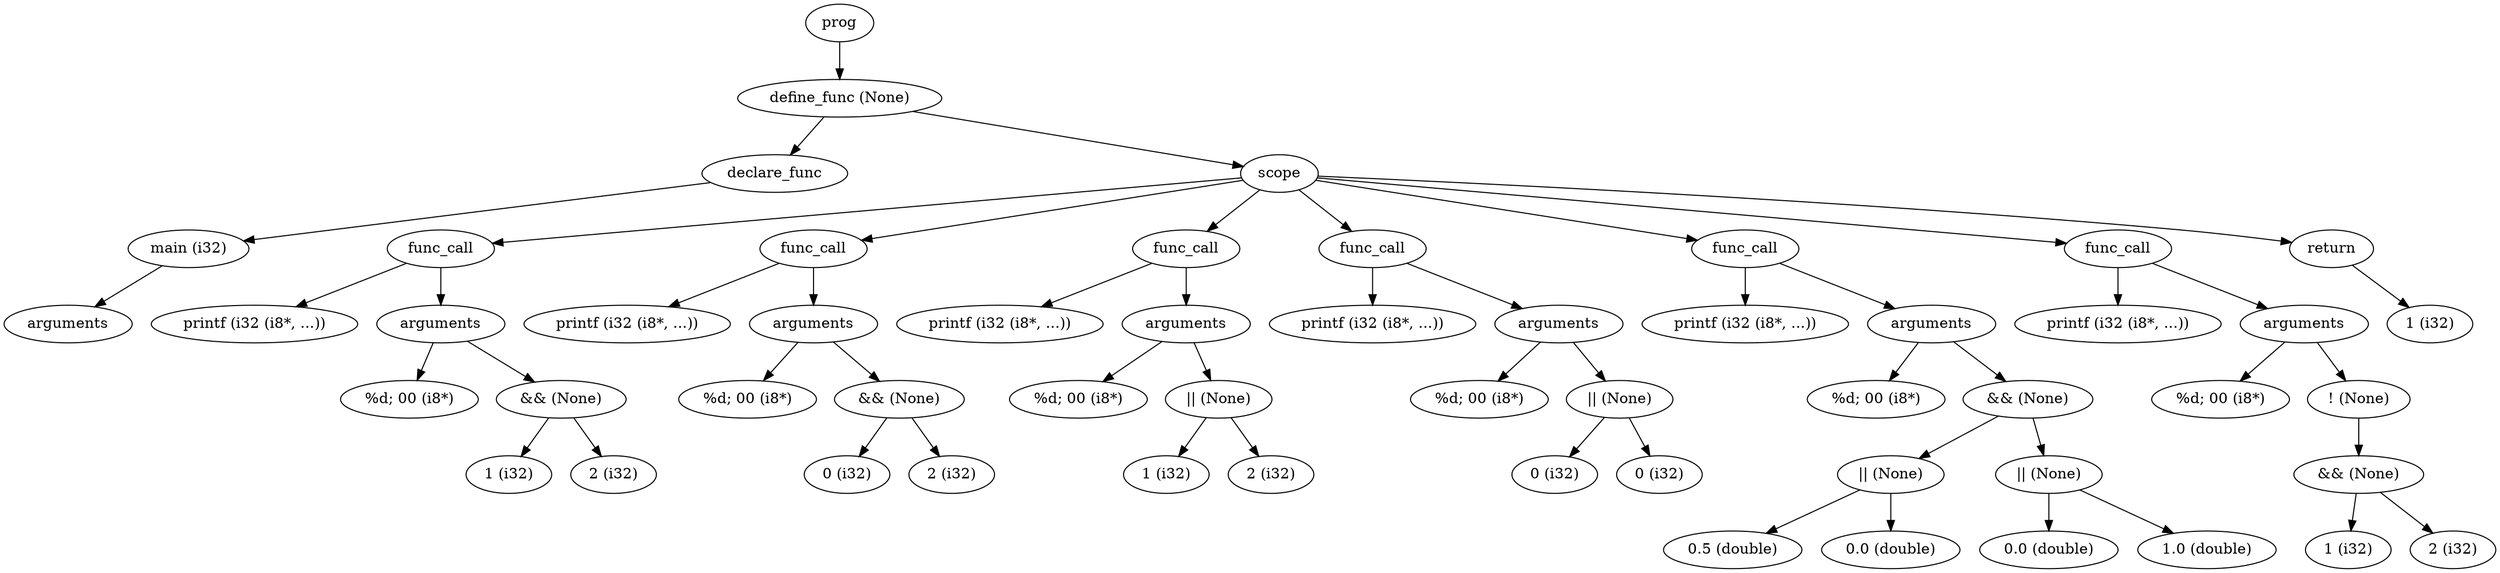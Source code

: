 digraph AST {
	node0[label="prog"]
	node1[label="define_func (None)"]
	node0->node1
	node2[label="declare_func"]
	node1->node2
	node3[label="main (i32)"]
	node2->node3
	node4[label="arguments"]
	node3->node4
	node5[label="scope"]
	node1->node5
	node6[label="func_call"]
	node5->node6
	node7[label="printf (i32 (i8*, ...))"]
	node6->node7
	node8[label="arguments"]
	node6->node8
	node9[label="%d; \00 (i8*)"]
	node8->node9
	node10[label="&& (None)"]
	node8->node10
	node11[label="1 (i32)"]
	node10->node11
	node12[label="2 (i32)"]
	node10->node12
	node13[label="func_call"]
	node5->node13
	node14[label="printf (i32 (i8*, ...))"]
	node13->node14
	node15[label="arguments"]
	node13->node15
	node16[label="%d; \00 (i8*)"]
	node15->node16
	node17[label="&& (None)"]
	node15->node17
	node18[label="0 (i32)"]
	node17->node18
	node19[label="2 (i32)"]
	node17->node19
	node20[label="func_call"]
	node5->node20
	node21[label="printf (i32 (i8*, ...))"]
	node20->node21
	node22[label="arguments"]
	node20->node22
	node23[label="%d; \00 (i8*)"]
	node22->node23
	node24[label="|| (None)"]
	node22->node24
	node25[label="1 (i32)"]
	node24->node25
	node26[label="2 (i32)"]
	node24->node26
	node27[label="func_call"]
	node5->node27
	node28[label="printf (i32 (i8*, ...))"]
	node27->node28
	node29[label="arguments"]
	node27->node29
	node30[label="%d; \00 (i8*)"]
	node29->node30
	node31[label="|| (None)"]
	node29->node31
	node32[label="0 (i32)"]
	node31->node32
	node33[label="0 (i32)"]
	node31->node33
	node34[label="func_call"]
	node5->node34
	node35[label="printf (i32 (i8*, ...))"]
	node34->node35
	node36[label="arguments"]
	node34->node36
	node37[label="%d; \00 (i8*)"]
	node36->node37
	node38[label="&& (None)"]
	node36->node38
	node39[label="|| (None)"]
	node38->node39
	node40[label="0.5 (double)"]
	node39->node40
	node41[label="0.0 (double)"]
	node39->node41
	node42[label="|| (None)"]
	node38->node42
	node43[label="0.0 (double)"]
	node42->node43
	node44[label="1.0 (double)"]
	node42->node44
	node45[label="func_call"]
	node5->node45
	node46[label="printf (i32 (i8*, ...))"]
	node45->node46
	node47[label="arguments"]
	node45->node47
	node48[label="%d; \00 (i8*)"]
	node47->node48
	node49[label="! (None)"]
	node47->node49
	node50[label="&& (None)"]
	node49->node50
	node51[label="1 (i32)"]
	node50->node51
	node52[label="2 (i32)"]
	node50->node52
	node53[label="return"]
	node5->node53
	node54[label="1 (i32)"]
	node53->node54
}